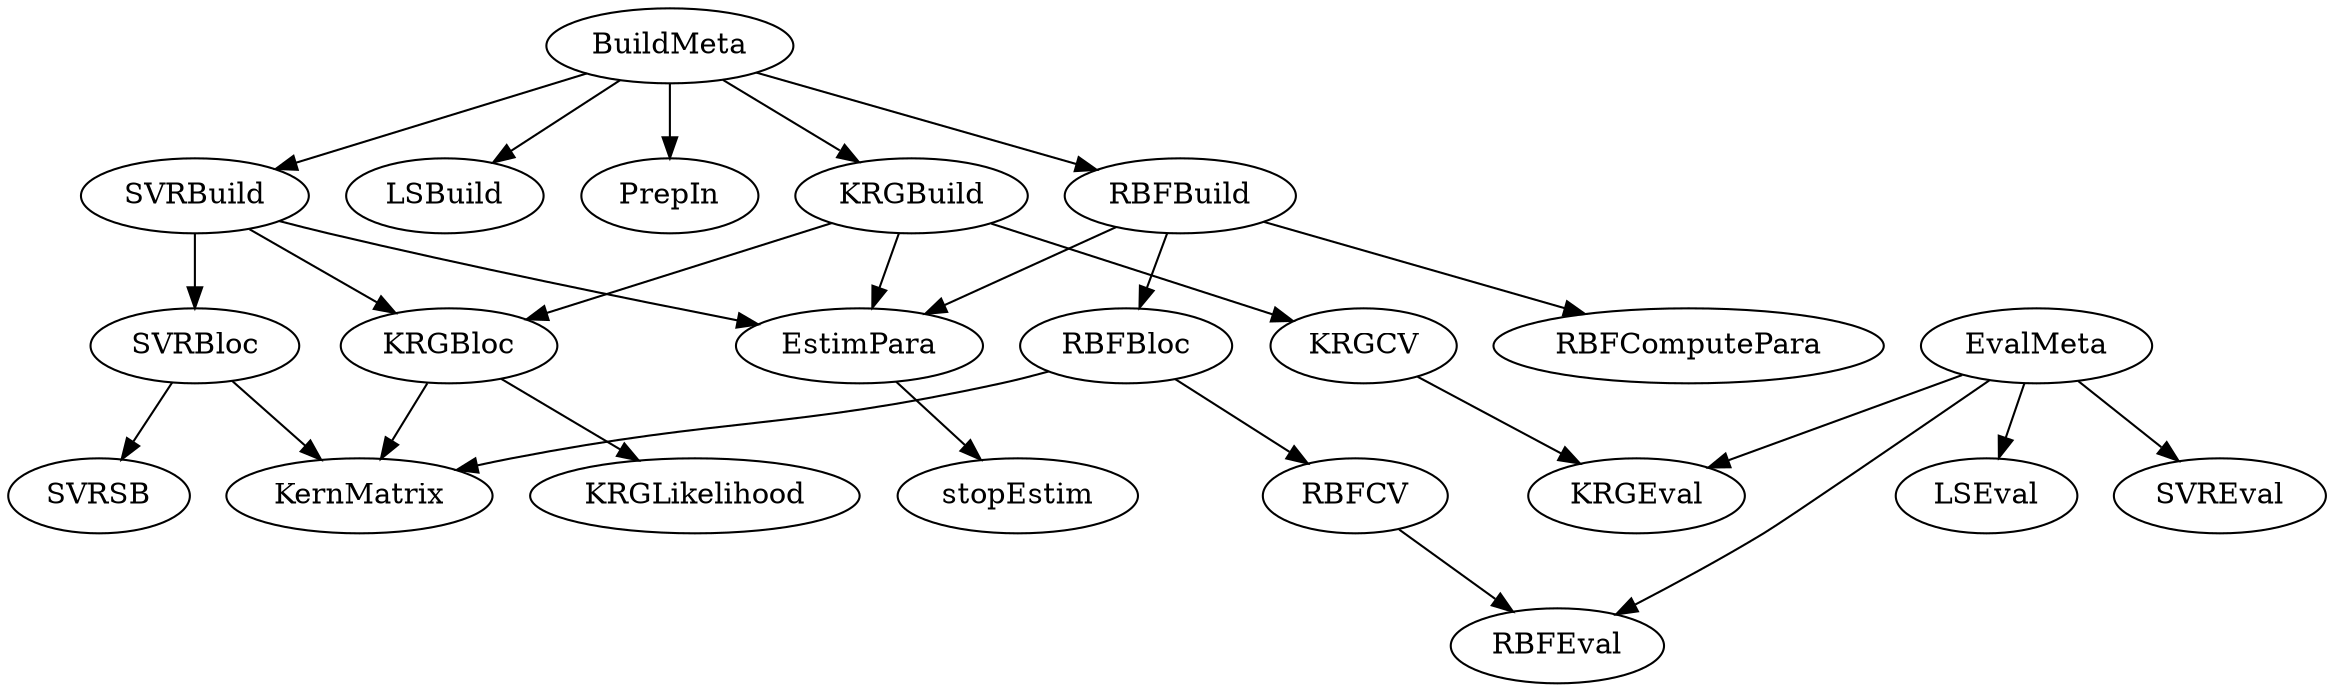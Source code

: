 /* Created by mdot for Matlab */
digraph m2html {
  BuildMeta -> KRGBuild;
  BuildMeta -> LSBuild;
  BuildMeta -> PrepIn;
  BuildMeta -> RBFBuild;
  BuildMeta -> SVRBuild;
  EstimPara -> stopEstim;
  EvalMeta -> KRGEval;
  EvalMeta -> LSEval;
  EvalMeta -> RBFEval;
  EvalMeta -> SVREval;
  KRGBloc -> KRGLikelihood;
  KRGBloc -> KernMatrix;
  KRGBuild -> EstimPara;
  KRGBuild -> KRGBloc;
  KRGBuild -> KRGCV;
  KRGCV -> KRGEval;
  RBFBloc -> KernMatrix;
  RBFBloc -> RBFCV;
  RBFBuild -> EstimPara;
  RBFBuild -> RBFBloc;
  RBFBuild -> RBFComputePara;
  RBFCV -> RBFEval;
  SVRBloc -> KernMatrix;
  SVRBloc -> SVRSB;
  SVRBuild -> EstimPara;
  SVRBuild -> KRGBloc;
  SVRBuild -> SVRBloc;

  BuildMeta [URL="BuildMeta.html"];
  EstimPara [URL="EstimPara.html"];
  EvalMeta [URL="EvalMeta.html"];
  KRGBloc [URL="KRGBloc.html"];
  KRGBuild [URL="KRGBuild.html"];
  KRGCV [URL="KRGCV.html"];
  KRGEval [URL="KRGEval.html"];
  KRGLikelihood [URL="KRGLikelihood.html"];
  KernMatrix [URL="KernMatrix.html"];
  LSBuild [URL="LSBuild.html"];
  LSEval [URL="LSEval.html"];
  PrepIn [URL="PrepIn.html"];
  RBFBloc [URL="RBFBloc.html"];
  RBFBuild [URL="RBFBuild.html"];
  RBFCV [URL="RBFCV.html"];
  RBFComputePara [URL="RBFComputePara.html"];
  RBFEval [URL="RBFEval.html"];
  SVRBloc [URL="SVRBloc.html"];
  SVRBuild [URL="SVRBuild.html"];
  SVREval [URL="SVREval.html"];
  SVRSB [URL="SVRSB.html"];
  stopEstim [URL="stopEstim.html"];
}